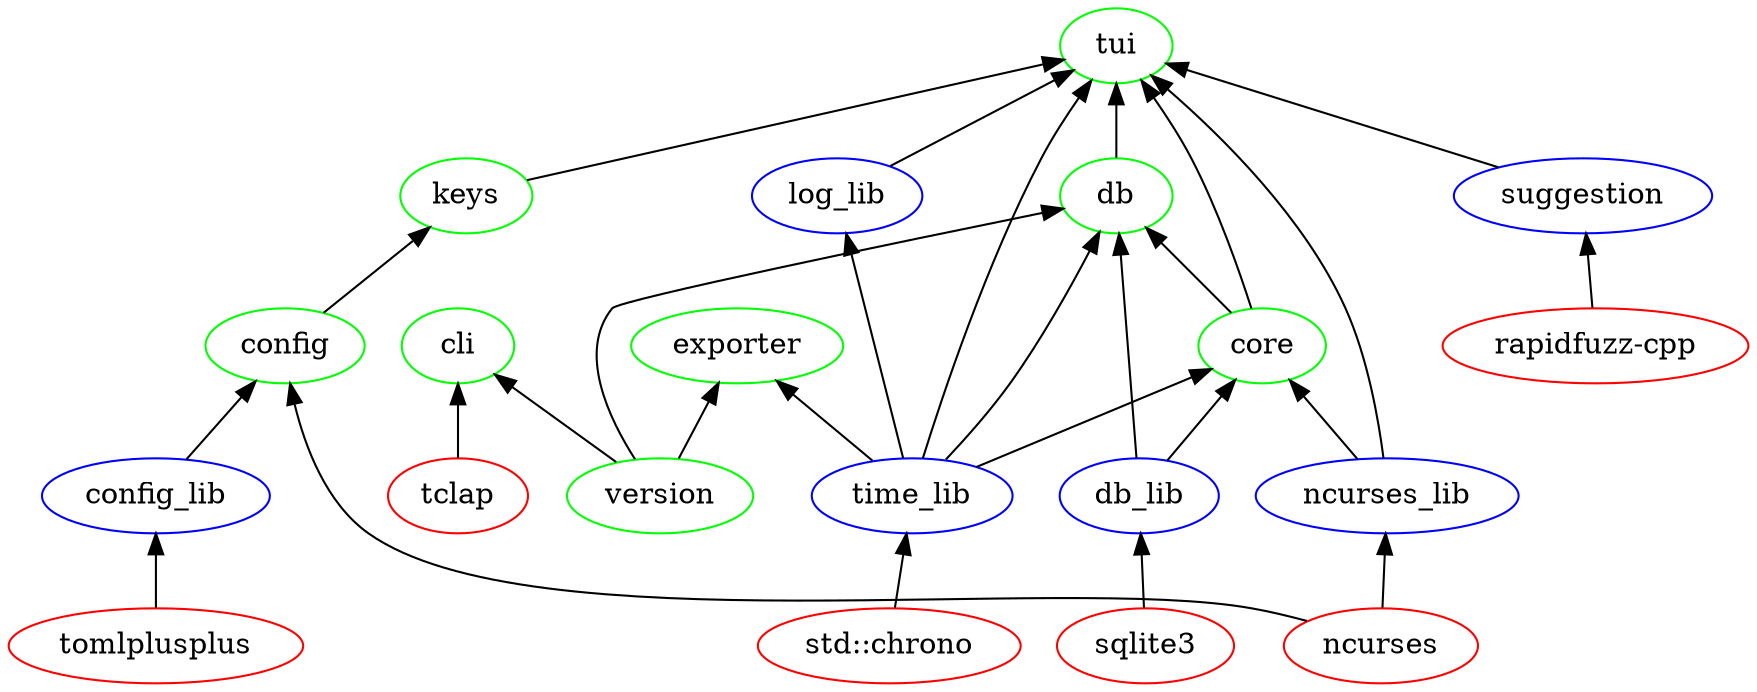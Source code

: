 digraph modules {
    rankdir="BT"
    ncurses [label="ncurses", color="red"]
    sqlite [label="sqlite3", color="red"]
    tomlplusplus [label="tomlplusplus", color="red"]
    rapidfuzz [label="rapidfuzz-cpp", color="red"]
    chrono [label="std::chrono", color="red"]
    tclap [label="tclap", color="red"]
    time_lib [label="time_lib", color="blue"]
    log_lib [label="log_lib", color="blue"]
    db_lib [label="db_lib", color="blue"]
    ncurses_lib [label="ncurses_lib", color="blue"]
    suggestion [label="suggestion", color="blue"]
    config_lib [label="config_lib", color="blue"]
    version [label="version", color="green"]
    keys [label="keys", color="green"]
    core [label="core", color="green"]
    db [label="db", color="green"]
    config [label="config", color="green"]
    exporter [label="exporter", color="green"]
    cli [label="cli", color="green"]
    tui [label="tui", color="green"]
    //main [label="main"]
  
    chrono -> time_lib
    time_lib -> log_lib
    sqlite -> db_lib
    {ncurses} -> ncurses_lib
    rapidfuzz -> suggestion
    {time_lib, ncurses_lib, db_lib} -> core
    {version, db_lib, time_lib, core} -> db
    tomlplusplus -> config_lib
    {config_lib, ncurses} -> config
    config -> keys
    {time_lib, version} -> exporter
    {version, tclap} -> cli
    {ncurses_lib, core, suggestion, time_lib, log_lib, keys, db} -> tui
    //{keys, cli, exporter, db, time_lib, log_lib, config, version, tui} -> main
}
